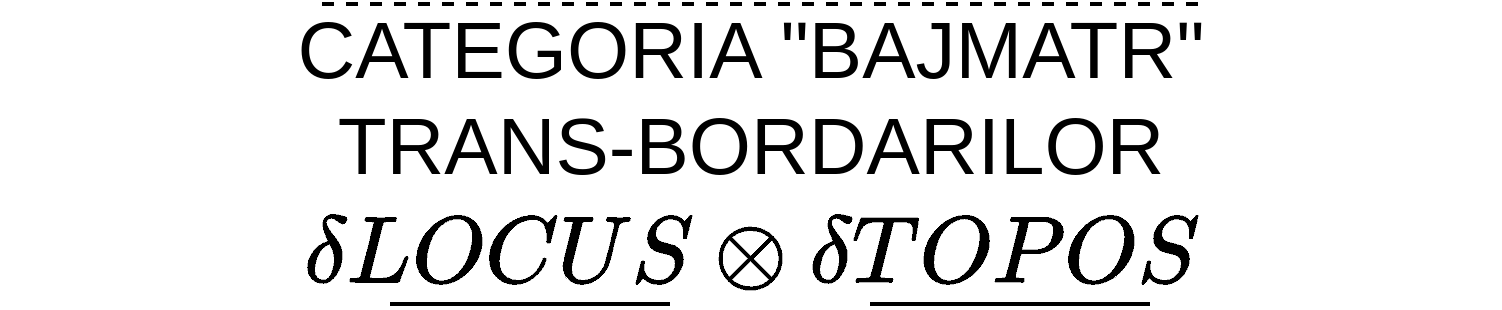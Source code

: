 <mxfile version="17.4.6" type="github">
  <diagram id="13nnzaNeSaG1pgD6uYYy" name="Page-1">
    <mxGraphModel dx="1535" dy="739" grid="1" gridSize="10" guides="1" tooltips="1" connect="1" arrows="1" fold="1" page="1" pageScale="1" pageWidth="850" pageHeight="1100" math="1" shadow="0">
      <root>
        <mxCell id="0" />
        <mxCell id="1" parent="0" />
        <mxCell id="46Vg0Z9k19az6B4fD-VL-1" value="&lt;font style=&quot;font-size: 40px&quot;&gt;CATEGORIA &quot;BAJMATR&quot;&lt;br&gt;TRANS-BORDARILOR&lt;br&gt;&lt;br&gt;&lt;/font&gt;" style="text;html=1;align=center;verticalAlign=middle;resizable=0;points=[];autosize=1;strokeColor=none;fillColor=none;" vertex="1" parent="1">
          <mxGeometry x="-25" y="160" width="470" height="80" as="geometry" />
        </mxCell>
        <mxCell id="46Vg0Z9k19az6B4fD-VL-2" value="$$\delta LOCUS \otimes \delta TOPOS$$" style="text;html=1;align=center;verticalAlign=middle;resizable=0;points=[];autosize=1;strokeColor=none;fillColor=none;fontSize=40;" vertex="1" parent="1">
          <mxGeometry x="-165" y="230" width="750" height="50" as="geometry" />
        </mxCell>
        <mxCell id="46Vg0Z9k19az6B4fD-VL-3" value="" style="endArrow=none;html=1;rounded=0;fontSize=40;strokeWidth=2;" edge="1" parent="1">
          <mxGeometry width="50" height="50" relative="1" as="geometry">
            <mxPoint x="30" y="280" as="sourcePoint" />
            <mxPoint x="170" y="280" as="targetPoint" />
          </mxGeometry>
        </mxCell>
        <mxCell id="46Vg0Z9k19az6B4fD-VL-4" value="" style="endArrow=none;html=1;rounded=0;fontSize=40;strokeWidth=2;" edge="1" parent="1">
          <mxGeometry width="50" height="50" relative="1" as="geometry">
            <mxPoint x="270" y="280" as="sourcePoint" />
            <mxPoint x="410" y="280" as="targetPoint" />
          </mxGeometry>
        </mxCell>
        <mxCell id="46Vg0Z9k19az6B4fD-VL-5" value="" style="endArrow=none;dashed=1;html=1;rounded=0;fontSize=40;strokeWidth=2;" edge="1" parent="1">
          <mxGeometry width="50" height="50" relative="1" as="geometry">
            <mxPoint x="-4" y="130" as="sourcePoint" />
            <mxPoint x="436" y="130" as="targetPoint" />
          </mxGeometry>
        </mxCell>
      </root>
    </mxGraphModel>
  </diagram>
</mxfile>
